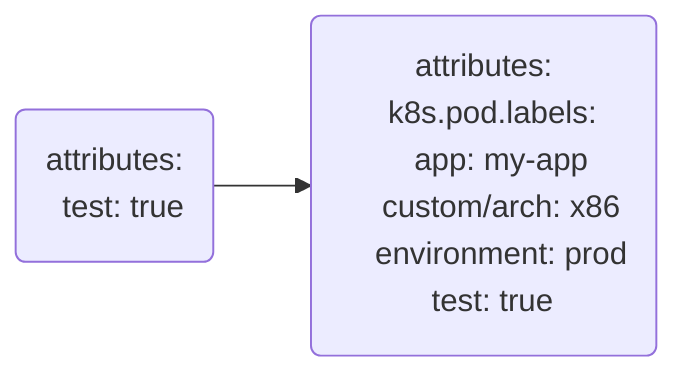 flowchart LR
    log8(attributes:
&nbsp;&nbsp;test: true
    )
    log9(attributes:
&nbsp;&nbsp;k8s.pod.labels:
&nbsp;&nbsp;&nbsp;&nbsp;app: my-app
&nbsp;&nbsp;&nbsp;&nbsp;custom/arch: x86
&nbsp;&nbsp;&nbsp;&nbsp;environment: prod
&nbsp;&nbsp;test: true
    )
    log8 --> log9